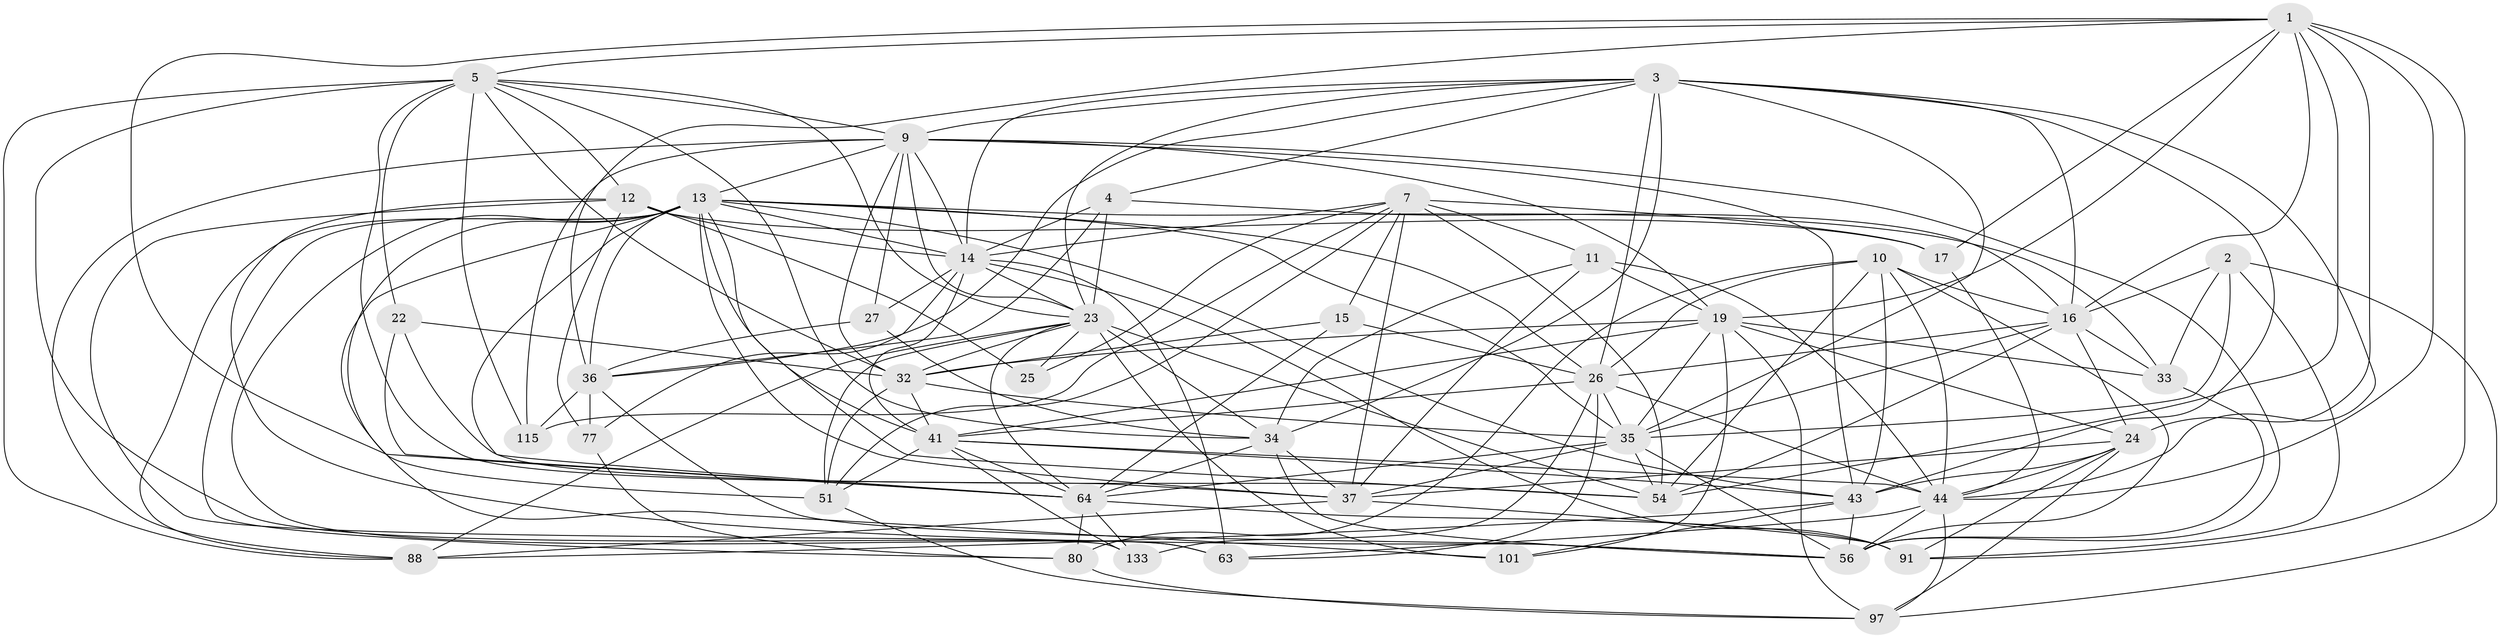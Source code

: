 // original degree distribution, {4: 1.0}
// Generated by graph-tools (version 1.1) at 2025/20/03/04/25 18:20:45]
// undirected, 44 vertices, 169 edges
graph export_dot {
graph [start="1"]
  node [color=gray90,style=filled];
  1 [super="+74+31+81+61"];
  2 [super="+46"];
  3 [super="+106+6+67"];
  4 [super="+50"];
  5 [super="+114+55+76"];
  7 [super="+95+100+107"];
  9 [super="+57+130"];
  10 [super="+39+62"];
  11 [super="+85"];
  12 [super="+79+126"];
  13 [super="+18+20"];
  14 [super="+21+47+28"];
  15;
  16 [super="+93+78+58"];
  17;
  19 [super="+131+29"];
  22;
  23 [super="+73+148+94+65"];
  24 [super="+82+68"];
  25;
  26 [super="+30+40+53"];
  27;
  32 [super="+134+83+108"];
  33 [super="+110"];
  34 [super="+96+45"];
  35 [super="+90+89"];
  36 [super="+146+59"];
  37 [super="+103"];
  41 [super="+42+84+109"];
  43 [super="+132+71+48"];
  44 [super="+143+121+49+104"];
  51 [super="+92"];
  54 [super="+118+60+124"];
  56 [super="+141+72"];
  63 [super="+70"];
  64 [super="+105+122+129"];
  77;
  80 [super="+98"];
  88 [super="+116"];
  91 [super="+135"];
  97 [super="+140"];
  101;
  115;
  133;
  1 -- 5;
  1 -- 54;
  1 -- 64;
  1 -- 91;
  1 -- 19;
  1 -- 24;
  1 -- 44;
  1 -- 16;
  1 -- 17;
  1 -- 36;
  2 -- 33;
  2 -- 91;
  2 -- 16 [weight=2];
  2 -- 97;
  2 -- 35;
  3 -- 36 [weight=2];
  3 -- 35;
  3 -- 14;
  3 -- 16 [weight=2];
  3 -- 34;
  3 -- 26;
  3 -- 44;
  3 -- 4;
  3 -- 23;
  3 -- 9;
  3 -- 43 [weight=2];
  4 -- 14;
  4 -- 16;
  4 -- 36;
  4 -- 23 [weight=2];
  5 -- 32;
  5 -- 115;
  5 -- 12;
  5 -- 37 [weight=2];
  5 -- 63;
  5 -- 34;
  5 -- 22;
  5 -- 23;
  5 -- 88;
  5 -- 9;
  7 -- 17;
  7 -- 15;
  7 -- 25;
  7 -- 11 [weight=2];
  7 -- 51;
  7 -- 37;
  7 -- 14;
  7 -- 115;
  7 -- 54;
  9 -- 14;
  9 -- 32;
  9 -- 115;
  9 -- 88;
  9 -- 27;
  9 -- 13;
  9 -- 19;
  9 -- 23;
  9 -- 56;
  9 -- 43;
  10 -- 80 [weight=2];
  10 -- 44;
  10 -- 43;
  10 -- 26;
  10 -- 16;
  10 -- 56;
  10 -- 54;
  11 -- 19;
  11 -- 34;
  11 -- 37;
  11 -- 44;
  12 -- 14 [weight=2];
  12 -- 56;
  12 -- 17;
  12 -- 77;
  12 -- 25;
  12 -- 133;
  13 -- 51;
  13 -- 35;
  13 -- 36 [weight=2];
  13 -- 26;
  13 -- 64;
  13 -- 33 [weight=2];
  13 -- 101;
  13 -- 41 [weight=3];
  13 -- 14;
  13 -- 80;
  13 -- 88;
  13 -- 63;
  13 -- 54;
  13 -- 37;
  13 -- 43;
  14 -- 27;
  14 -- 41;
  14 -- 77;
  14 -- 23 [weight=2];
  14 -- 63;
  14 -- 91;
  15 -- 26;
  15 -- 32;
  15 -- 64;
  16 -- 24;
  16 -- 33;
  16 -- 54 [weight=3];
  16 -- 26;
  16 -- 35;
  17 -- 44;
  19 -- 35;
  19 -- 32;
  19 -- 101;
  19 -- 33;
  19 -- 97;
  19 -- 24;
  19 -- 41;
  22 -- 32;
  22 -- 54;
  22 -- 64;
  23 -- 64;
  23 -- 51;
  23 -- 25 [weight=2];
  23 -- 32;
  23 -- 34;
  23 -- 88;
  23 -- 101;
  23 -- 54;
  24 -- 44;
  24 -- 43;
  24 -- 97;
  24 -- 37;
  24 -- 91;
  26 -- 35;
  26 -- 133;
  26 -- 44;
  26 -- 41;
  26 -- 63;
  27 -- 36;
  27 -- 34;
  32 -- 41;
  32 -- 35 [weight=2];
  32 -- 51;
  33 -- 56;
  34 -- 64 [weight=2];
  34 -- 56 [weight=2];
  34 -- 37;
  35 -- 64;
  35 -- 37;
  35 -- 56;
  35 -- 54;
  36 -- 115;
  36 -- 77;
  36 -- 56;
  37 -- 88;
  37 -- 91;
  41 -- 44;
  41 -- 43;
  41 -- 133;
  41 -- 51;
  41 -- 64;
  43 -- 88;
  43 -- 101;
  43 -- 56;
  44 -- 97;
  44 -- 56;
  44 -- 63 [weight=2];
  51 -- 97;
  64 -- 80;
  64 -- 91;
  64 -- 133;
  77 -- 80;
  80 -- 97;
}
